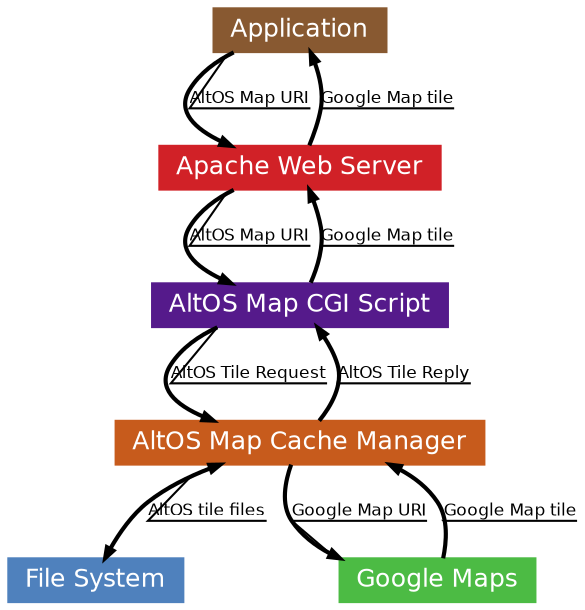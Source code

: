 digraph map_loading {
	edge [arrowsize=0.5; style="setlinewidth(2)"]
	node [style=filled; fontcolor=white; color=invis; shape=box; arrowsize=0.5; fontname="DejaVu Sans,sans-serif"; fontsize=12; height=0.2;];
	edge [decorate=true; fontname="DejaVu Sans,sans-serif"; fontsize=8];
	graph [fontname="DejaVu Sans,sans-serif"; fontsize=15; ]
	rankdir="TB";
	ranksep=0.5;
	nodesep=0.5;
	color=invis;
	fillcolor="#c0c0c0";
	fontcolor="white";

	app -> apache [label="AltOS Map URI"]
	apache -> app [label="Google Map tile"]

	apache -> cgi_script [label="AltOS Map URI"]
	cgi_script -> cache_manager [label="AltOS Tile Request"]

	cgi_script -> apache [label="Google Map tile"]

	cache_manager -> cgi_script [label="AltOS Tile Reply"]

	cache_manager -> disk_files [label="AltOS tile files" dir="both"]
	cache_manager -> google_maps [label="Google Map URI"]

	google_maps -> cache_manager [label="Google Map tile"]

	app [color="#885931" label="Application"]
	apache [color="#d12127" label="Apache Web Server"]
	cgi_script [color="#551a8b" label="AltOS Map CGI Script"]
	cache_manager [color="#c75b1c" label="AltOS Map Cache Manager"]
	disk_files [color="#4f81bd" label="File System"]
	google_maps [color="#4cbb44" label="Google Maps"]
}
	
